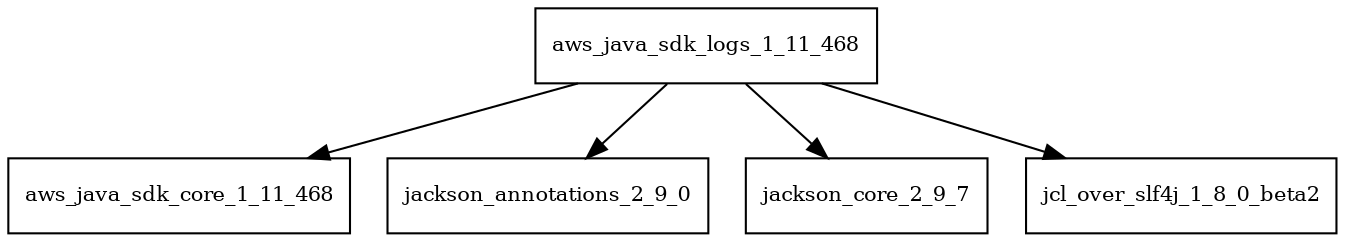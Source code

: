 digraph aws_java_sdk_logs_1_11_468_dependencies {
  node [shape = box, fontsize=10.0];
  aws_java_sdk_logs_1_11_468 -> aws_java_sdk_core_1_11_468;
  aws_java_sdk_logs_1_11_468 -> jackson_annotations_2_9_0;
  aws_java_sdk_logs_1_11_468 -> jackson_core_2_9_7;
  aws_java_sdk_logs_1_11_468 -> jcl_over_slf4j_1_8_0_beta2;
}
